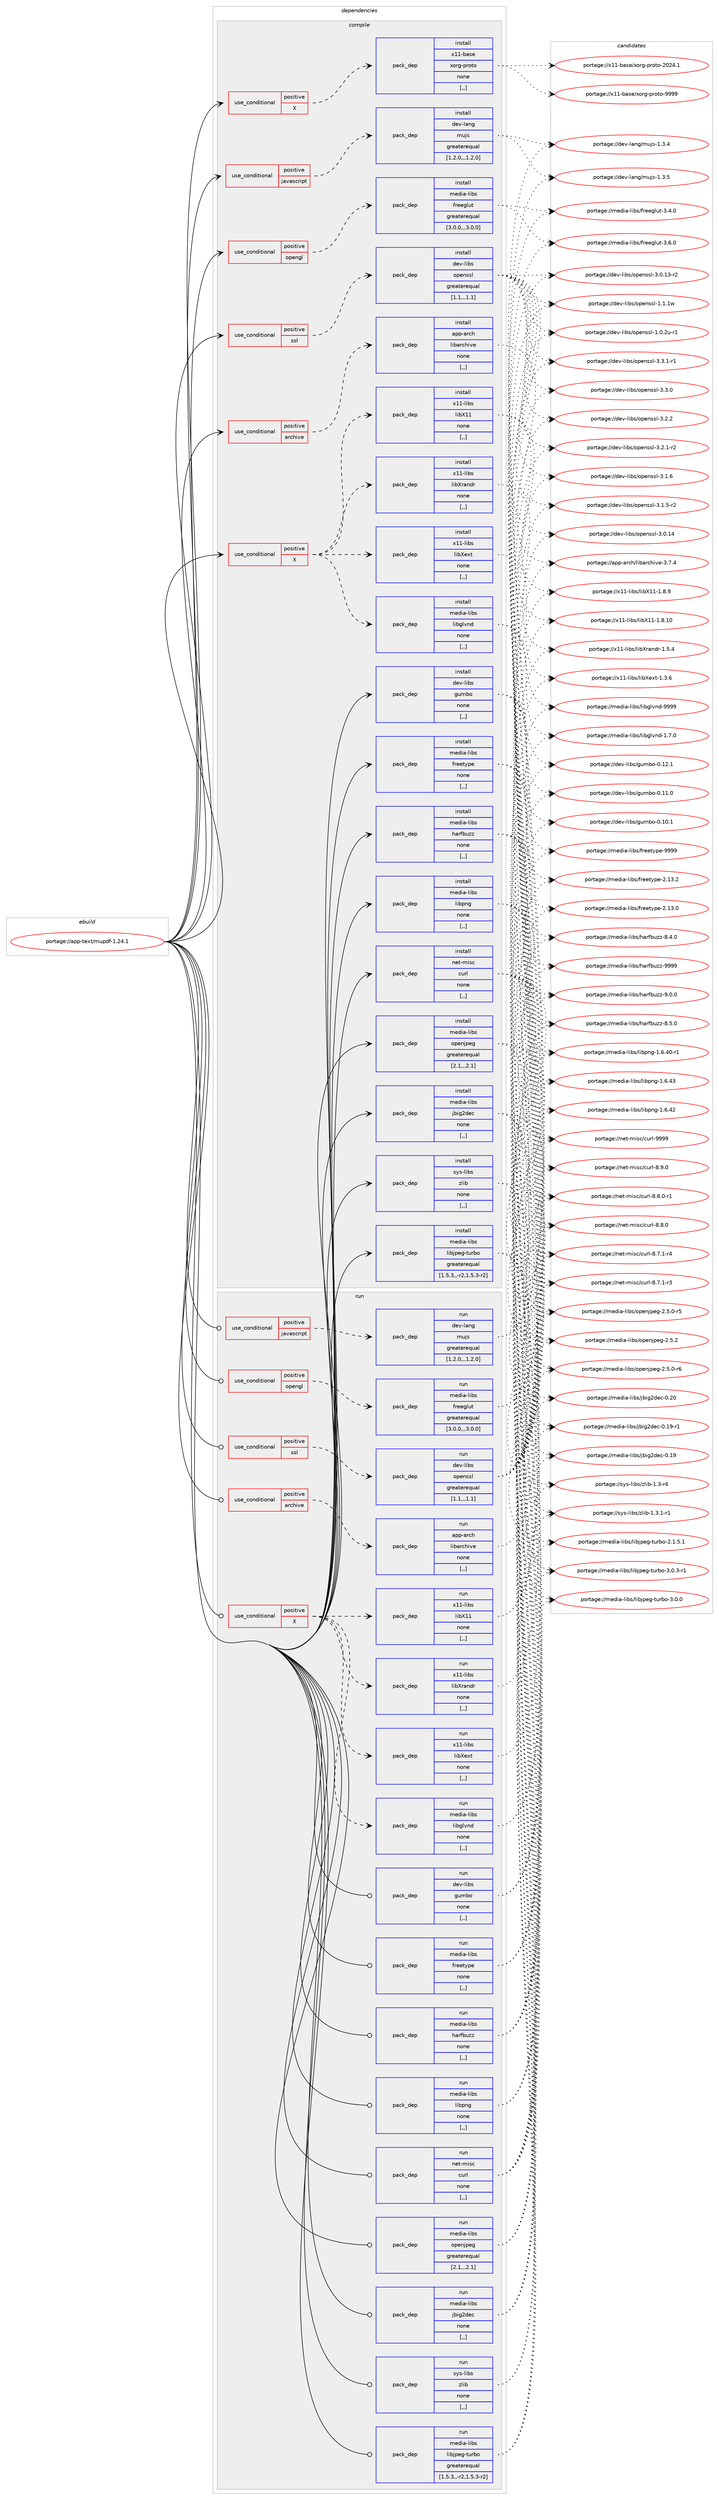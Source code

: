 digraph prolog {

# *************
# Graph options
# *************

newrank=true;
concentrate=true;
compound=true;
graph [rankdir=LR,fontname=Helvetica,fontsize=10,ranksep=1.5];#, ranksep=2.5, nodesep=0.2];
edge  [arrowhead=vee];
node  [fontname=Helvetica,fontsize=10];

# **********
# The ebuild
# **********

subgraph cluster_leftcol {
color=gray;
label=<<i>ebuild</i>>;
id [label="portage://app-text/mupdf-1.24.1", color=red, width=4, href="../app-text/mupdf-1.24.1.svg"];
}

# ****************
# The dependencies
# ****************

subgraph cluster_midcol {
color=gray;
label=<<i>dependencies</i>>;
subgraph cluster_compile {
fillcolor="#eeeeee";
style=filled;
label=<<i>compile</i>>;
subgraph cond15452 {
dependency57485 [label=<<TABLE BORDER="0" CELLBORDER="1" CELLSPACING="0" CELLPADDING="4"><TR><TD ROWSPAN="3" CELLPADDING="10">use_conditional</TD></TR><TR><TD>positive</TD></TR><TR><TD>X</TD></TR></TABLE>>, shape=none, color=red];
subgraph pack41526 {
dependency57486 [label=<<TABLE BORDER="0" CELLBORDER="1" CELLSPACING="0" CELLPADDING="4" WIDTH="220"><TR><TD ROWSPAN="6" CELLPADDING="30">pack_dep</TD></TR><TR><TD WIDTH="110">install</TD></TR><TR><TD>media-libs</TD></TR><TR><TD>libglvnd</TD></TR><TR><TD>none</TD></TR><TR><TD>[,,]</TD></TR></TABLE>>, shape=none, color=blue];
}
dependency57485:e -> dependency57486:w [weight=20,style="dashed",arrowhead="vee"];
subgraph pack41527 {
dependency57487 [label=<<TABLE BORDER="0" CELLBORDER="1" CELLSPACING="0" CELLPADDING="4" WIDTH="220"><TR><TD ROWSPAN="6" CELLPADDING="30">pack_dep</TD></TR><TR><TD WIDTH="110">install</TD></TR><TR><TD>x11-libs</TD></TR><TR><TD>libX11</TD></TR><TR><TD>none</TD></TR><TR><TD>[,,]</TD></TR></TABLE>>, shape=none, color=blue];
}
dependency57485:e -> dependency57487:w [weight=20,style="dashed",arrowhead="vee"];
subgraph pack41528 {
dependency57488 [label=<<TABLE BORDER="0" CELLBORDER="1" CELLSPACING="0" CELLPADDING="4" WIDTH="220"><TR><TD ROWSPAN="6" CELLPADDING="30">pack_dep</TD></TR><TR><TD WIDTH="110">install</TD></TR><TR><TD>x11-libs</TD></TR><TR><TD>libXext</TD></TR><TR><TD>none</TD></TR><TR><TD>[,,]</TD></TR></TABLE>>, shape=none, color=blue];
}
dependency57485:e -> dependency57488:w [weight=20,style="dashed",arrowhead="vee"];
subgraph pack41529 {
dependency57489 [label=<<TABLE BORDER="0" CELLBORDER="1" CELLSPACING="0" CELLPADDING="4" WIDTH="220"><TR><TD ROWSPAN="6" CELLPADDING="30">pack_dep</TD></TR><TR><TD WIDTH="110">install</TD></TR><TR><TD>x11-libs</TD></TR><TR><TD>libXrandr</TD></TR><TR><TD>none</TD></TR><TR><TD>[,,]</TD></TR></TABLE>>, shape=none, color=blue];
}
dependency57485:e -> dependency57489:w [weight=20,style="dashed",arrowhead="vee"];
}
id:e -> dependency57485:w [weight=20,style="solid",arrowhead="vee"];
subgraph cond15453 {
dependency57490 [label=<<TABLE BORDER="0" CELLBORDER="1" CELLSPACING="0" CELLPADDING="4"><TR><TD ROWSPAN="3" CELLPADDING="10">use_conditional</TD></TR><TR><TD>positive</TD></TR><TR><TD>X</TD></TR></TABLE>>, shape=none, color=red];
subgraph pack41530 {
dependency57491 [label=<<TABLE BORDER="0" CELLBORDER="1" CELLSPACING="0" CELLPADDING="4" WIDTH="220"><TR><TD ROWSPAN="6" CELLPADDING="30">pack_dep</TD></TR><TR><TD WIDTH="110">install</TD></TR><TR><TD>x11-base</TD></TR><TR><TD>xorg-proto</TD></TR><TR><TD>none</TD></TR><TR><TD>[,,]</TD></TR></TABLE>>, shape=none, color=blue];
}
dependency57490:e -> dependency57491:w [weight=20,style="dashed",arrowhead="vee"];
}
id:e -> dependency57490:w [weight=20,style="solid",arrowhead="vee"];
subgraph cond15454 {
dependency57492 [label=<<TABLE BORDER="0" CELLBORDER="1" CELLSPACING="0" CELLPADDING="4"><TR><TD ROWSPAN="3" CELLPADDING="10">use_conditional</TD></TR><TR><TD>positive</TD></TR><TR><TD>archive</TD></TR></TABLE>>, shape=none, color=red];
subgraph pack41531 {
dependency57493 [label=<<TABLE BORDER="0" CELLBORDER="1" CELLSPACING="0" CELLPADDING="4" WIDTH="220"><TR><TD ROWSPAN="6" CELLPADDING="30">pack_dep</TD></TR><TR><TD WIDTH="110">install</TD></TR><TR><TD>app-arch</TD></TR><TR><TD>libarchive</TD></TR><TR><TD>none</TD></TR><TR><TD>[,,]</TD></TR></TABLE>>, shape=none, color=blue];
}
dependency57492:e -> dependency57493:w [weight=20,style="dashed",arrowhead="vee"];
}
id:e -> dependency57492:w [weight=20,style="solid",arrowhead="vee"];
subgraph cond15455 {
dependency57494 [label=<<TABLE BORDER="0" CELLBORDER="1" CELLSPACING="0" CELLPADDING="4"><TR><TD ROWSPAN="3" CELLPADDING="10">use_conditional</TD></TR><TR><TD>positive</TD></TR><TR><TD>javascript</TD></TR></TABLE>>, shape=none, color=red];
subgraph pack41532 {
dependency57495 [label=<<TABLE BORDER="0" CELLBORDER="1" CELLSPACING="0" CELLPADDING="4" WIDTH="220"><TR><TD ROWSPAN="6" CELLPADDING="30">pack_dep</TD></TR><TR><TD WIDTH="110">install</TD></TR><TR><TD>dev-lang</TD></TR><TR><TD>mujs</TD></TR><TR><TD>greaterequal</TD></TR><TR><TD>[1.2.0,,,1.2.0]</TD></TR></TABLE>>, shape=none, color=blue];
}
dependency57494:e -> dependency57495:w [weight=20,style="dashed",arrowhead="vee"];
}
id:e -> dependency57494:w [weight=20,style="solid",arrowhead="vee"];
subgraph cond15456 {
dependency57496 [label=<<TABLE BORDER="0" CELLBORDER="1" CELLSPACING="0" CELLPADDING="4"><TR><TD ROWSPAN="3" CELLPADDING="10">use_conditional</TD></TR><TR><TD>positive</TD></TR><TR><TD>opengl</TD></TR></TABLE>>, shape=none, color=red];
subgraph pack41533 {
dependency57497 [label=<<TABLE BORDER="0" CELLBORDER="1" CELLSPACING="0" CELLPADDING="4" WIDTH="220"><TR><TD ROWSPAN="6" CELLPADDING="30">pack_dep</TD></TR><TR><TD WIDTH="110">install</TD></TR><TR><TD>media-libs</TD></TR><TR><TD>freeglut</TD></TR><TR><TD>greaterequal</TD></TR><TR><TD>[3.0.0,,,3.0.0]</TD></TR></TABLE>>, shape=none, color=blue];
}
dependency57496:e -> dependency57497:w [weight=20,style="dashed",arrowhead="vee"];
}
id:e -> dependency57496:w [weight=20,style="solid",arrowhead="vee"];
subgraph cond15457 {
dependency57498 [label=<<TABLE BORDER="0" CELLBORDER="1" CELLSPACING="0" CELLPADDING="4"><TR><TD ROWSPAN="3" CELLPADDING="10">use_conditional</TD></TR><TR><TD>positive</TD></TR><TR><TD>ssl</TD></TR></TABLE>>, shape=none, color=red];
subgraph pack41534 {
dependency57499 [label=<<TABLE BORDER="0" CELLBORDER="1" CELLSPACING="0" CELLPADDING="4" WIDTH="220"><TR><TD ROWSPAN="6" CELLPADDING="30">pack_dep</TD></TR><TR><TD WIDTH="110">install</TD></TR><TR><TD>dev-libs</TD></TR><TR><TD>openssl</TD></TR><TR><TD>greaterequal</TD></TR><TR><TD>[1.1,,,1.1]</TD></TR></TABLE>>, shape=none, color=blue];
}
dependency57498:e -> dependency57499:w [weight=20,style="dashed",arrowhead="vee"];
}
id:e -> dependency57498:w [weight=20,style="solid",arrowhead="vee"];
subgraph pack41535 {
dependency57500 [label=<<TABLE BORDER="0" CELLBORDER="1" CELLSPACING="0" CELLPADDING="4" WIDTH="220"><TR><TD ROWSPAN="6" CELLPADDING="30">pack_dep</TD></TR><TR><TD WIDTH="110">install</TD></TR><TR><TD>dev-libs</TD></TR><TR><TD>gumbo</TD></TR><TR><TD>none</TD></TR><TR><TD>[,,]</TD></TR></TABLE>>, shape=none, color=blue];
}
id:e -> dependency57500:w [weight=20,style="solid",arrowhead="vee"];
subgraph pack41536 {
dependency57501 [label=<<TABLE BORDER="0" CELLBORDER="1" CELLSPACING="0" CELLPADDING="4" WIDTH="220"><TR><TD ROWSPAN="6" CELLPADDING="30">pack_dep</TD></TR><TR><TD WIDTH="110">install</TD></TR><TR><TD>media-libs</TD></TR><TR><TD>freetype</TD></TR><TR><TD>none</TD></TR><TR><TD>[,,]</TD></TR></TABLE>>, shape=none, color=blue];
}
id:e -> dependency57501:w [weight=20,style="solid",arrowhead="vee"];
subgraph pack41537 {
dependency57502 [label=<<TABLE BORDER="0" CELLBORDER="1" CELLSPACING="0" CELLPADDING="4" WIDTH="220"><TR><TD ROWSPAN="6" CELLPADDING="30">pack_dep</TD></TR><TR><TD WIDTH="110">install</TD></TR><TR><TD>media-libs</TD></TR><TR><TD>harfbuzz</TD></TR><TR><TD>none</TD></TR><TR><TD>[,,]</TD></TR></TABLE>>, shape=none, color=blue];
}
id:e -> dependency57502:w [weight=20,style="solid",arrowhead="vee"];
subgraph pack41538 {
dependency57503 [label=<<TABLE BORDER="0" CELLBORDER="1" CELLSPACING="0" CELLPADDING="4" WIDTH="220"><TR><TD ROWSPAN="6" CELLPADDING="30">pack_dep</TD></TR><TR><TD WIDTH="110">install</TD></TR><TR><TD>media-libs</TD></TR><TR><TD>jbig2dec</TD></TR><TR><TD>none</TD></TR><TR><TD>[,,]</TD></TR></TABLE>>, shape=none, color=blue];
}
id:e -> dependency57503:w [weight=20,style="solid",arrowhead="vee"];
subgraph pack41539 {
dependency57504 [label=<<TABLE BORDER="0" CELLBORDER="1" CELLSPACING="0" CELLPADDING="4" WIDTH="220"><TR><TD ROWSPAN="6" CELLPADDING="30">pack_dep</TD></TR><TR><TD WIDTH="110">install</TD></TR><TR><TD>media-libs</TD></TR><TR><TD>libjpeg-turbo</TD></TR><TR><TD>greaterequal</TD></TR><TR><TD>[1.5.3,,-r2,1.5.3-r2]</TD></TR></TABLE>>, shape=none, color=blue];
}
id:e -> dependency57504:w [weight=20,style="solid",arrowhead="vee"];
subgraph pack41540 {
dependency57505 [label=<<TABLE BORDER="0" CELLBORDER="1" CELLSPACING="0" CELLPADDING="4" WIDTH="220"><TR><TD ROWSPAN="6" CELLPADDING="30">pack_dep</TD></TR><TR><TD WIDTH="110">install</TD></TR><TR><TD>media-libs</TD></TR><TR><TD>libpng</TD></TR><TR><TD>none</TD></TR><TR><TD>[,,]</TD></TR></TABLE>>, shape=none, color=blue];
}
id:e -> dependency57505:w [weight=20,style="solid",arrowhead="vee"];
subgraph pack41541 {
dependency57506 [label=<<TABLE BORDER="0" CELLBORDER="1" CELLSPACING="0" CELLPADDING="4" WIDTH="220"><TR><TD ROWSPAN="6" CELLPADDING="30">pack_dep</TD></TR><TR><TD WIDTH="110">install</TD></TR><TR><TD>media-libs</TD></TR><TR><TD>openjpeg</TD></TR><TR><TD>greaterequal</TD></TR><TR><TD>[2.1,,,2.1]</TD></TR></TABLE>>, shape=none, color=blue];
}
id:e -> dependency57506:w [weight=20,style="solid",arrowhead="vee"];
subgraph pack41542 {
dependency57507 [label=<<TABLE BORDER="0" CELLBORDER="1" CELLSPACING="0" CELLPADDING="4" WIDTH="220"><TR><TD ROWSPAN="6" CELLPADDING="30">pack_dep</TD></TR><TR><TD WIDTH="110">install</TD></TR><TR><TD>net-misc</TD></TR><TR><TD>curl</TD></TR><TR><TD>none</TD></TR><TR><TD>[,,]</TD></TR></TABLE>>, shape=none, color=blue];
}
id:e -> dependency57507:w [weight=20,style="solid",arrowhead="vee"];
subgraph pack41543 {
dependency57508 [label=<<TABLE BORDER="0" CELLBORDER="1" CELLSPACING="0" CELLPADDING="4" WIDTH="220"><TR><TD ROWSPAN="6" CELLPADDING="30">pack_dep</TD></TR><TR><TD WIDTH="110">install</TD></TR><TR><TD>sys-libs</TD></TR><TR><TD>zlib</TD></TR><TR><TD>none</TD></TR><TR><TD>[,,]</TD></TR></TABLE>>, shape=none, color=blue];
}
id:e -> dependency57508:w [weight=20,style="solid",arrowhead="vee"];
}
subgraph cluster_compileandrun {
fillcolor="#eeeeee";
style=filled;
label=<<i>compile and run</i>>;
}
subgraph cluster_run {
fillcolor="#eeeeee";
style=filled;
label=<<i>run</i>>;
subgraph cond15458 {
dependency57509 [label=<<TABLE BORDER="0" CELLBORDER="1" CELLSPACING="0" CELLPADDING="4"><TR><TD ROWSPAN="3" CELLPADDING="10">use_conditional</TD></TR><TR><TD>positive</TD></TR><TR><TD>X</TD></TR></TABLE>>, shape=none, color=red];
subgraph pack41544 {
dependency57510 [label=<<TABLE BORDER="0" CELLBORDER="1" CELLSPACING="0" CELLPADDING="4" WIDTH="220"><TR><TD ROWSPAN="6" CELLPADDING="30">pack_dep</TD></TR><TR><TD WIDTH="110">run</TD></TR><TR><TD>media-libs</TD></TR><TR><TD>libglvnd</TD></TR><TR><TD>none</TD></TR><TR><TD>[,,]</TD></TR></TABLE>>, shape=none, color=blue];
}
dependency57509:e -> dependency57510:w [weight=20,style="dashed",arrowhead="vee"];
subgraph pack41545 {
dependency57511 [label=<<TABLE BORDER="0" CELLBORDER="1" CELLSPACING="0" CELLPADDING="4" WIDTH="220"><TR><TD ROWSPAN="6" CELLPADDING="30">pack_dep</TD></TR><TR><TD WIDTH="110">run</TD></TR><TR><TD>x11-libs</TD></TR><TR><TD>libX11</TD></TR><TR><TD>none</TD></TR><TR><TD>[,,]</TD></TR></TABLE>>, shape=none, color=blue];
}
dependency57509:e -> dependency57511:w [weight=20,style="dashed",arrowhead="vee"];
subgraph pack41546 {
dependency57512 [label=<<TABLE BORDER="0" CELLBORDER="1" CELLSPACING="0" CELLPADDING="4" WIDTH="220"><TR><TD ROWSPAN="6" CELLPADDING="30">pack_dep</TD></TR><TR><TD WIDTH="110">run</TD></TR><TR><TD>x11-libs</TD></TR><TR><TD>libXext</TD></TR><TR><TD>none</TD></TR><TR><TD>[,,]</TD></TR></TABLE>>, shape=none, color=blue];
}
dependency57509:e -> dependency57512:w [weight=20,style="dashed",arrowhead="vee"];
subgraph pack41547 {
dependency57513 [label=<<TABLE BORDER="0" CELLBORDER="1" CELLSPACING="0" CELLPADDING="4" WIDTH="220"><TR><TD ROWSPAN="6" CELLPADDING="30">pack_dep</TD></TR><TR><TD WIDTH="110">run</TD></TR><TR><TD>x11-libs</TD></TR><TR><TD>libXrandr</TD></TR><TR><TD>none</TD></TR><TR><TD>[,,]</TD></TR></TABLE>>, shape=none, color=blue];
}
dependency57509:e -> dependency57513:w [weight=20,style="dashed",arrowhead="vee"];
}
id:e -> dependency57509:w [weight=20,style="solid",arrowhead="odot"];
subgraph cond15459 {
dependency57514 [label=<<TABLE BORDER="0" CELLBORDER="1" CELLSPACING="0" CELLPADDING="4"><TR><TD ROWSPAN="3" CELLPADDING="10">use_conditional</TD></TR><TR><TD>positive</TD></TR><TR><TD>archive</TD></TR></TABLE>>, shape=none, color=red];
subgraph pack41548 {
dependency57515 [label=<<TABLE BORDER="0" CELLBORDER="1" CELLSPACING="0" CELLPADDING="4" WIDTH="220"><TR><TD ROWSPAN="6" CELLPADDING="30">pack_dep</TD></TR><TR><TD WIDTH="110">run</TD></TR><TR><TD>app-arch</TD></TR><TR><TD>libarchive</TD></TR><TR><TD>none</TD></TR><TR><TD>[,,]</TD></TR></TABLE>>, shape=none, color=blue];
}
dependency57514:e -> dependency57515:w [weight=20,style="dashed",arrowhead="vee"];
}
id:e -> dependency57514:w [weight=20,style="solid",arrowhead="odot"];
subgraph cond15460 {
dependency57516 [label=<<TABLE BORDER="0" CELLBORDER="1" CELLSPACING="0" CELLPADDING="4"><TR><TD ROWSPAN="3" CELLPADDING="10">use_conditional</TD></TR><TR><TD>positive</TD></TR><TR><TD>javascript</TD></TR></TABLE>>, shape=none, color=red];
subgraph pack41549 {
dependency57517 [label=<<TABLE BORDER="0" CELLBORDER="1" CELLSPACING="0" CELLPADDING="4" WIDTH="220"><TR><TD ROWSPAN="6" CELLPADDING="30">pack_dep</TD></TR><TR><TD WIDTH="110">run</TD></TR><TR><TD>dev-lang</TD></TR><TR><TD>mujs</TD></TR><TR><TD>greaterequal</TD></TR><TR><TD>[1.2.0,,,1.2.0]</TD></TR></TABLE>>, shape=none, color=blue];
}
dependency57516:e -> dependency57517:w [weight=20,style="dashed",arrowhead="vee"];
}
id:e -> dependency57516:w [weight=20,style="solid",arrowhead="odot"];
subgraph cond15461 {
dependency57518 [label=<<TABLE BORDER="0" CELLBORDER="1" CELLSPACING="0" CELLPADDING="4"><TR><TD ROWSPAN="3" CELLPADDING="10">use_conditional</TD></TR><TR><TD>positive</TD></TR><TR><TD>opengl</TD></TR></TABLE>>, shape=none, color=red];
subgraph pack41550 {
dependency57519 [label=<<TABLE BORDER="0" CELLBORDER="1" CELLSPACING="0" CELLPADDING="4" WIDTH="220"><TR><TD ROWSPAN="6" CELLPADDING="30">pack_dep</TD></TR><TR><TD WIDTH="110">run</TD></TR><TR><TD>media-libs</TD></TR><TR><TD>freeglut</TD></TR><TR><TD>greaterequal</TD></TR><TR><TD>[3.0.0,,,3.0.0]</TD></TR></TABLE>>, shape=none, color=blue];
}
dependency57518:e -> dependency57519:w [weight=20,style="dashed",arrowhead="vee"];
}
id:e -> dependency57518:w [weight=20,style="solid",arrowhead="odot"];
subgraph cond15462 {
dependency57520 [label=<<TABLE BORDER="0" CELLBORDER="1" CELLSPACING="0" CELLPADDING="4"><TR><TD ROWSPAN="3" CELLPADDING="10">use_conditional</TD></TR><TR><TD>positive</TD></TR><TR><TD>ssl</TD></TR></TABLE>>, shape=none, color=red];
subgraph pack41551 {
dependency57521 [label=<<TABLE BORDER="0" CELLBORDER="1" CELLSPACING="0" CELLPADDING="4" WIDTH="220"><TR><TD ROWSPAN="6" CELLPADDING="30">pack_dep</TD></TR><TR><TD WIDTH="110">run</TD></TR><TR><TD>dev-libs</TD></TR><TR><TD>openssl</TD></TR><TR><TD>greaterequal</TD></TR><TR><TD>[1.1,,,1.1]</TD></TR></TABLE>>, shape=none, color=blue];
}
dependency57520:e -> dependency57521:w [weight=20,style="dashed",arrowhead="vee"];
}
id:e -> dependency57520:w [weight=20,style="solid",arrowhead="odot"];
subgraph pack41552 {
dependency57522 [label=<<TABLE BORDER="0" CELLBORDER="1" CELLSPACING="0" CELLPADDING="4" WIDTH="220"><TR><TD ROWSPAN="6" CELLPADDING="30">pack_dep</TD></TR><TR><TD WIDTH="110">run</TD></TR><TR><TD>dev-libs</TD></TR><TR><TD>gumbo</TD></TR><TR><TD>none</TD></TR><TR><TD>[,,]</TD></TR></TABLE>>, shape=none, color=blue];
}
id:e -> dependency57522:w [weight=20,style="solid",arrowhead="odot"];
subgraph pack41553 {
dependency57523 [label=<<TABLE BORDER="0" CELLBORDER="1" CELLSPACING="0" CELLPADDING="4" WIDTH="220"><TR><TD ROWSPAN="6" CELLPADDING="30">pack_dep</TD></TR><TR><TD WIDTH="110">run</TD></TR><TR><TD>media-libs</TD></TR><TR><TD>freetype</TD></TR><TR><TD>none</TD></TR><TR><TD>[,,]</TD></TR></TABLE>>, shape=none, color=blue];
}
id:e -> dependency57523:w [weight=20,style="solid",arrowhead="odot"];
subgraph pack41554 {
dependency57524 [label=<<TABLE BORDER="0" CELLBORDER="1" CELLSPACING="0" CELLPADDING="4" WIDTH="220"><TR><TD ROWSPAN="6" CELLPADDING="30">pack_dep</TD></TR><TR><TD WIDTH="110">run</TD></TR><TR><TD>media-libs</TD></TR><TR><TD>harfbuzz</TD></TR><TR><TD>none</TD></TR><TR><TD>[,,]</TD></TR></TABLE>>, shape=none, color=blue];
}
id:e -> dependency57524:w [weight=20,style="solid",arrowhead="odot"];
subgraph pack41555 {
dependency57525 [label=<<TABLE BORDER="0" CELLBORDER="1" CELLSPACING="0" CELLPADDING="4" WIDTH="220"><TR><TD ROWSPAN="6" CELLPADDING="30">pack_dep</TD></TR><TR><TD WIDTH="110">run</TD></TR><TR><TD>media-libs</TD></TR><TR><TD>jbig2dec</TD></TR><TR><TD>none</TD></TR><TR><TD>[,,]</TD></TR></TABLE>>, shape=none, color=blue];
}
id:e -> dependency57525:w [weight=20,style="solid",arrowhead="odot"];
subgraph pack41556 {
dependency57526 [label=<<TABLE BORDER="0" CELLBORDER="1" CELLSPACING="0" CELLPADDING="4" WIDTH="220"><TR><TD ROWSPAN="6" CELLPADDING="30">pack_dep</TD></TR><TR><TD WIDTH="110">run</TD></TR><TR><TD>media-libs</TD></TR><TR><TD>libjpeg-turbo</TD></TR><TR><TD>greaterequal</TD></TR><TR><TD>[1.5.3,,-r2,1.5.3-r2]</TD></TR></TABLE>>, shape=none, color=blue];
}
id:e -> dependency57526:w [weight=20,style="solid",arrowhead="odot"];
subgraph pack41557 {
dependency57527 [label=<<TABLE BORDER="0" CELLBORDER="1" CELLSPACING="0" CELLPADDING="4" WIDTH="220"><TR><TD ROWSPAN="6" CELLPADDING="30">pack_dep</TD></TR><TR><TD WIDTH="110">run</TD></TR><TR><TD>media-libs</TD></TR><TR><TD>libpng</TD></TR><TR><TD>none</TD></TR><TR><TD>[,,]</TD></TR></TABLE>>, shape=none, color=blue];
}
id:e -> dependency57527:w [weight=20,style="solid",arrowhead="odot"];
subgraph pack41558 {
dependency57528 [label=<<TABLE BORDER="0" CELLBORDER="1" CELLSPACING="0" CELLPADDING="4" WIDTH="220"><TR><TD ROWSPAN="6" CELLPADDING="30">pack_dep</TD></TR><TR><TD WIDTH="110">run</TD></TR><TR><TD>media-libs</TD></TR><TR><TD>openjpeg</TD></TR><TR><TD>greaterequal</TD></TR><TR><TD>[2.1,,,2.1]</TD></TR></TABLE>>, shape=none, color=blue];
}
id:e -> dependency57528:w [weight=20,style="solid",arrowhead="odot"];
subgraph pack41559 {
dependency57529 [label=<<TABLE BORDER="0" CELLBORDER="1" CELLSPACING="0" CELLPADDING="4" WIDTH="220"><TR><TD ROWSPAN="6" CELLPADDING="30">pack_dep</TD></TR><TR><TD WIDTH="110">run</TD></TR><TR><TD>net-misc</TD></TR><TR><TD>curl</TD></TR><TR><TD>none</TD></TR><TR><TD>[,,]</TD></TR></TABLE>>, shape=none, color=blue];
}
id:e -> dependency57529:w [weight=20,style="solid",arrowhead="odot"];
subgraph pack41560 {
dependency57530 [label=<<TABLE BORDER="0" CELLBORDER="1" CELLSPACING="0" CELLPADDING="4" WIDTH="220"><TR><TD ROWSPAN="6" CELLPADDING="30">pack_dep</TD></TR><TR><TD WIDTH="110">run</TD></TR><TR><TD>sys-libs</TD></TR><TR><TD>zlib</TD></TR><TR><TD>none</TD></TR><TR><TD>[,,]</TD></TR></TABLE>>, shape=none, color=blue];
}
id:e -> dependency57530:w [weight=20,style="solid",arrowhead="odot"];
}
}

# **************
# The candidates
# **************

subgraph cluster_choices {
rank=same;
color=gray;
label=<<i>candidates</i>>;

subgraph choice41526 {
color=black;
nodesep=1;
choice10910110010597451081059811547108105981031081181101004557575757 [label="portage://media-libs/libglvnd-9999", color=red, width=4,href="../media-libs/libglvnd-9999.svg"];
choice1091011001059745108105981154710810598103108118110100454946554648 [label="portage://media-libs/libglvnd-1.7.0", color=red, width=4,href="../media-libs/libglvnd-1.7.0.svg"];
dependency57486:e -> choice10910110010597451081059811547108105981031081181101004557575757:w [style=dotted,weight="100"];
dependency57486:e -> choice1091011001059745108105981154710810598103108118110100454946554648:w [style=dotted,weight="100"];
}
subgraph choice41527 {
color=black;
nodesep=1;
choice12049494510810598115471081059888494945494656464948 [label="portage://x11-libs/libX11-1.8.10", color=red, width=4,href="../x11-libs/libX11-1.8.10.svg"];
choice120494945108105981154710810598884949454946564657 [label="portage://x11-libs/libX11-1.8.9", color=red, width=4,href="../x11-libs/libX11-1.8.9.svg"];
dependency57487:e -> choice12049494510810598115471081059888494945494656464948:w [style=dotted,weight="100"];
dependency57487:e -> choice120494945108105981154710810598884949454946564657:w [style=dotted,weight="100"];
}
subgraph choice41528 {
color=black;
nodesep=1;
choice12049494510810598115471081059888101120116454946514654 [label="portage://x11-libs/libXext-1.3.6", color=red, width=4,href="../x11-libs/libXext-1.3.6.svg"];
dependency57488:e -> choice12049494510810598115471081059888101120116454946514654:w [style=dotted,weight="100"];
}
subgraph choice41529 {
color=black;
nodesep=1;
choice1204949451081059811547108105988811497110100114454946534652 [label="portage://x11-libs/libXrandr-1.5.4", color=red, width=4,href="../x11-libs/libXrandr-1.5.4.svg"];
dependency57489:e -> choice1204949451081059811547108105988811497110100114454946534652:w [style=dotted,weight="100"];
}
subgraph choice41530 {
color=black;
nodesep=1;
choice120494945989711510147120111114103451121141111161114557575757 [label="portage://x11-base/xorg-proto-9999", color=red, width=4,href="../x11-base/xorg-proto-9999.svg"];
choice1204949459897115101471201111141034511211411111611145504850524649 [label="portage://x11-base/xorg-proto-2024.1", color=red, width=4,href="../x11-base/xorg-proto-2024.1.svg"];
dependency57491:e -> choice120494945989711510147120111114103451121141111161114557575757:w [style=dotted,weight="100"];
dependency57491:e -> choice1204949459897115101471201111141034511211411111611145504850524649:w [style=dotted,weight="100"];
}
subgraph choice41531 {
color=black;
nodesep=1;
choice9711211245971149910447108105989711499104105118101455146554652 [label="portage://app-arch/libarchive-3.7.4", color=red, width=4,href="../app-arch/libarchive-3.7.4.svg"];
dependency57493:e -> choice9711211245971149910447108105989711499104105118101455146554652:w [style=dotted,weight="100"];
}
subgraph choice41532 {
color=black;
nodesep=1;
choice100101118451089711010347109117106115454946514653 [label="portage://dev-lang/mujs-1.3.5", color=red, width=4,href="../dev-lang/mujs-1.3.5.svg"];
choice100101118451089711010347109117106115454946514652 [label="portage://dev-lang/mujs-1.3.4", color=red, width=4,href="../dev-lang/mujs-1.3.4.svg"];
dependency57495:e -> choice100101118451089711010347109117106115454946514653:w [style=dotted,weight="100"];
dependency57495:e -> choice100101118451089711010347109117106115454946514652:w [style=dotted,weight="100"];
}
subgraph choice41533 {
color=black;
nodesep=1;
choice10910110010597451081059811547102114101101103108117116455146544648 [label="portage://media-libs/freeglut-3.6.0", color=red, width=4,href="../media-libs/freeglut-3.6.0.svg"];
choice10910110010597451081059811547102114101101103108117116455146524648 [label="portage://media-libs/freeglut-3.4.0", color=red, width=4,href="../media-libs/freeglut-3.4.0.svg"];
dependency57497:e -> choice10910110010597451081059811547102114101101103108117116455146544648:w [style=dotted,weight="100"];
dependency57497:e -> choice10910110010597451081059811547102114101101103108117116455146524648:w [style=dotted,weight="100"];
}
subgraph choice41534 {
color=black;
nodesep=1;
choice1001011184510810598115471111121011101151151084551465146494511449 [label="portage://dev-libs/openssl-3.3.1-r1", color=red, width=4,href="../dev-libs/openssl-3.3.1-r1.svg"];
choice100101118451081059811547111112101110115115108455146514648 [label="portage://dev-libs/openssl-3.3.0", color=red, width=4,href="../dev-libs/openssl-3.3.0.svg"];
choice100101118451081059811547111112101110115115108455146504650 [label="portage://dev-libs/openssl-3.2.2", color=red, width=4,href="../dev-libs/openssl-3.2.2.svg"];
choice1001011184510810598115471111121011101151151084551465046494511450 [label="portage://dev-libs/openssl-3.2.1-r2", color=red, width=4,href="../dev-libs/openssl-3.2.1-r2.svg"];
choice100101118451081059811547111112101110115115108455146494654 [label="portage://dev-libs/openssl-3.1.6", color=red, width=4,href="../dev-libs/openssl-3.1.6.svg"];
choice1001011184510810598115471111121011101151151084551464946534511450 [label="portage://dev-libs/openssl-3.1.5-r2", color=red, width=4,href="../dev-libs/openssl-3.1.5-r2.svg"];
choice10010111845108105981154711111210111011511510845514648464952 [label="portage://dev-libs/openssl-3.0.14", color=red, width=4,href="../dev-libs/openssl-3.0.14.svg"];
choice100101118451081059811547111112101110115115108455146484649514511450 [label="portage://dev-libs/openssl-3.0.13-r2", color=red, width=4,href="../dev-libs/openssl-3.0.13-r2.svg"];
choice100101118451081059811547111112101110115115108454946494649119 [label="portage://dev-libs/openssl-1.1.1w", color=red, width=4,href="../dev-libs/openssl-1.1.1w.svg"];
choice1001011184510810598115471111121011101151151084549464846501174511449 [label="portage://dev-libs/openssl-1.0.2u-r1", color=red, width=4,href="../dev-libs/openssl-1.0.2u-r1.svg"];
dependency57499:e -> choice1001011184510810598115471111121011101151151084551465146494511449:w [style=dotted,weight="100"];
dependency57499:e -> choice100101118451081059811547111112101110115115108455146514648:w [style=dotted,weight="100"];
dependency57499:e -> choice100101118451081059811547111112101110115115108455146504650:w [style=dotted,weight="100"];
dependency57499:e -> choice1001011184510810598115471111121011101151151084551465046494511450:w [style=dotted,weight="100"];
dependency57499:e -> choice100101118451081059811547111112101110115115108455146494654:w [style=dotted,weight="100"];
dependency57499:e -> choice1001011184510810598115471111121011101151151084551464946534511450:w [style=dotted,weight="100"];
dependency57499:e -> choice10010111845108105981154711111210111011511510845514648464952:w [style=dotted,weight="100"];
dependency57499:e -> choice100101118451081059811547111112101110115115108455146484649514511450:w [style=dotted,weight="100"];
dependency57499:e -> choice100101118451081059811547111112101110115115108454946494649119:w [style=dotted,weight="100"];
dependency57499:e -> choice1001011184510810598115471111121011101151151084549464846501174511449:w [style=dotted,weight="100"];
}
subgraph choice41535 {
color=black;
nodesep=1;
choice1001011184510810598115471031171099811145484649504649 [label="portage://dev-libs/gumbo-0.12.1", color=red, width=4,href="../dev-libs/gumbo-0.12.1.svg"];
choice1001011184510810598115471031171099811145484649494648 [label="portage://dev-libs/gumbo-0.11.0", color=red, width=4,href="../dev-libs/gumbo-0.11.0.svg"];
choice1001011184510810598115471031171099811145484649484649 [label="portage://dev-libs/gumbo-0.10.1", color=red, width=4,href="../dev-libs/gumbo-0.10.1.svg"];
dependency57500:e -> choice1001011184510810598115471031171099811145484649504649:w [style=dotted,weight="100"];
dependency57500:e -> choice1001011184510810598115471031171099811145484649494648:w [style=dotted,weight="100"];
dependency57500:e -> choice1001011184510810598115471031171099811145484649484649:w [style=dotted,weight="100"];
}
subgraph choice41536 {
color=black;
nodesep=1;
choice109101100105974510810598115471021141011011161211121014557575757 [label="portage://media-libs/freetype-9999", color=red, width=4,href="../media-libs/freetype-9999.svg"];
choice1091011001059745108105981154710211410110111612111210145504649514650 [label="portage://media-libs/freetype-2.13.2", color=red, width=4,href="../media-libs/freetype-2.13.2.svg"];
choice1091011001059745108105981154710211410110111612111210145504649514648 [label="portage://media-libs/freetype-2.13.0", color=red, width=4,href="../media-libs/freetype-2.13.0.svg"];
dependency57501:e -> choice109101100105974510810598115471021141011011161211121014557575757:w [style=dotted,weight="100"];
dependency57501:e -> choice1091011001059745108105981154710211410110111612111210145504649514650:w [style=dotted,weight="100"];
dependency57501:e -> choice1091011001059745108105981154710211410110111612111210145504649514648:w [style=dotted,weight="100"];
}
subgraph choice41537 {
color=black;
nodesep=1;
choice1091011001059745108105981154710497114102981171221224557575757 [label="portage://media-libs/harfbuzz-9999", color=red, width=4,href="../media-libs/harfbuzz-9999.svg"];
choice109101100105974510810598115471049711410298117122122455746484648 [label="portage://media-libs/harfbuzz-9.0.0", color=red, width=4,href="../media-libs/harfbuzz-9.0.0.svg"];
choice109101100105974510810598115471049711410298117122122455646534648 [label="portage://media-libs/harfbuzz-8.5.0", color=red, width=4,href="../media-libs/harfbuzz-8.5.0.svg"];
choice109101100105974510810598115471049711410298117122122455646524648 [label="portage://media-libs/harfbuzz-8.4.0", color=red, width=4,href="../media-libs/harfbuzz-8.4.0.svg"];
dependency57502:e -> choice1091011001059745108105981154710497114102981171221224557575757:w [style=dotted,weight="100"];
dependency57502:e -> choice109101100105974510810598115471049711410298117122122455746484648:w [style=dotted,weight="100"];
dependency57502:e -> choice109101100105974510810598115471049711410298117122122455646534648:w [style=dotted,weight="100"];
dependency57502:e -> choice109101100105974510810598115471049711410298117122122455646524648:w [style=dotted,weight="100"];
}
subgraph choice41538 {
color=black;
nodesep=1;
choice109101100105974510810598115471069810510350100101994548465048 [label="portage://media-libs/jbig2dec-0.20", color=red, width=4,href="../media-libs/jbig2dec-0.20.svg"];
choice1091011001059745108105981154710698105103501001019945484649574511449 [label="portage://media-libs/jbig2dec-0.19-r1", color=red, width=4,href="../media-libs/jbig2dec-0.19-r1.svg"];
choice109101100105974510810598115471069810510350100101994548464957 [label="portage://media-libs/jbig2dec-0.19", color=red, width=4,href="../media-libs/jbig2dec-0.19.svg"];
dependency57503:e -> choice109101100105974510810598115471069810510350100101994548465048:w [style=dotted,weight="100"];
dependency57503:e -> choice1091011001059745108105981154710698105103501001019945484649574511449:w [style=dotted,weight="100"];
dependency57503:e -> choice109101100105974510810598115471069810510350100101994548464957:w [style=dotted,weight="100"];
}
subgraph choice41539 {
color=black;
nodesep=1;
choice109101100105974510810598115471081059810611210110345116117114981114551464846514511449 [label="portage://media-libs/libjpeg-turbo-3.0.3-r1", color=red, width=4,href="../media-libs/libjpeg-turbo-3.0.3-r1.svg"];
choice10910110010597451081059811547108105981061121011034511611711498111455146484648 [label="portage://media-libs/libjpeg-turbo-3.0.0", color=red, width=4,href="../media-libs/libjpeg-turbo-3.0.0.svg"];
choice109101100105974510810598115471081059810611210110345116117114981114550464946534649 [label="portage://media-libs/libjpeg-turbo-2.1.5.1", color=red, width=4,href="../media-libs/libjpeg-turbo-2.1.5.1.svg"];
dependency57504:e -> choice109101100105974510810598115471081059810611210110345116117114981114551464846514511449:w [style=dotted,weight="100"];
dependency57504:e -> choice10910110010597451081059811547108105981061121011034511611711498111455146484648:w [style=dotted,weight="100"];
dependency57504:e -> choice109101100105974510810598115471081059810611210110345116117114981114550464946534649:w [style=dotted,weight="100"];
}
subgraph choice41540 {
color=black;
nodesep=1;
choice109101100105974510810598115471081059811211010345494654465251 [label="portage://media-libs/libpng-1.6.43", color=red, width=4,href="../media-libs/libpng-1.6.43.svg"];
choice109101100105974510810598115471081059811211010345494654465250 [label="portage://media-libs/libpng-1.6.42", color=red, width=4,href="../media-libs/libpng-1.6.42.svg"];
choice1091011001059745108105981154710810598112110103454946544652484511449 [label="portage://media-libs/libpng-1.6.40-r1", color=red, width=4,href="../media-libs/libpng-1.6.40-r1.svg"];
dependency57505:e -> choice109101100105974510810598115471081059811211010345494654465251:w [style=dotted,weight="100"];
dependency57505:e -> choice109101100105974510810598115471081059811211010345494654465250:w [style=dotted,weight="100"];
dependency57505:e -> choice1091011001059745108105981154710810598112110103454946544652484511449:w [style=dotted,weight="100"];
}
subgraph choice41541 {
color=black;
nodesep=1;
choice10910110010597451081059811547111112101110106112101103455046534650 [label="portage://media-libs/openjpeg-2.5.2", color=red, width=4,href="../media-libs/openjpeg-2.5.2.svg"];
choice109101100105974510810598115471111121011101061121011034550465346484511454 [label="portage://media-libs/openjpeg-2.5.0-r6", color=red, width=4,href="../media-libs/openjpeg-2.5.0-r6.svg"];
choice109101100105974510810598115471111121011101061121011034550465346484511453 [label="portage://media-libs/openjpeg-2.5.0-r5", color=red, width=4,href="../media-libs/openjpeg-2.5.0-r5.svg"];
dependency57506:e -> choice10910110010597451081059811547111112101110106112101103455046534650:w [style=dotted,weight="100"];
dependency57506:e -> choice109101100105974510810598115471111121011101061121011034550465346484511454:w [style=dotted,weight="100"];
dependency57506:e -> choice109101100105974510810598115471111121011101061121011034550465346484511453:w [style=dotted,weight="100"];
}
subgraph choice41542 {
color=black;
nodesep=1;
choice110101116451091051159947991171141084557575757 [label="portage://net-misc/curl-9999", color=red, width=4,href="../net-misc/curl-9999.svg"];
choice11010111645109105115994799117114108455646574648 [label="portage://net-misc/curl-8.9.0", color=red, width=4,href="../net-misc/curl-8.9.0.svg"];
choice110101116451091051159947991171141084556465646484511449 [label="portage://net-misc/curl-8.8.0-r1", color=red, width=4,href="../net-misc/curl-8.8.0-r1.svg"];
choice11010111645109105115994799117114108455646564648 [label="portage://net-misc/curl-8.8.0", color=red, width=4,href="../net-misc/curl-8.8.0.svg"];
choice110101116451091051159947991171141084556465546494511452 [label="portage://net-misc/curl-8.7.1-r4", color=red, width=4,href="../net-misc/curl-8.7.1-r4.svg"];
choice110101116451091051159947991171141084556465546494511451 [label="portage://net-misc/curl-8.7.1-r3", color=red, width=4,href="../net-misc/curl-8.7.1-r3.svg"];
dependency57507:e -> choice110101116451091051159947991171141084557575757:w [style=dotted,weight="100"];
dependency57507:e -> choice11010111645109105115994799117114108455646574648:w [style=dotted,weight="100"];
dependency57507:e -> choice110101116451091051159947991171141084556465646484511449:w [style=dotted,weight="100"];
dependency57507:e -> choice11010111645109105115994799117114108455646564648:w [style=dotted,weight="100"];
dependency57507:e -> choice110101116451091051159947991171141084556465546494511452:w [style=dotted,weight="100"];
dependency57507:e -> choice110101116451091051159947991171141084556465546494511451:w [style=dotted,weight="100"];
}
subgraph choice41543 {
color=black;
nodesep=1;
choice115121115451081059811547122108105984549465146494511449 [label="portage://sys-libs/zlib-1.3.1-r1", color=red, width=4,href="../sys-libs/zlib-1.3.1-r1.svg"];
choice11512111545108105981154712210810598454946514511452 [label="portage://sys-libs/zlib-1.3-r4", color=red, width=4,href="../sys-libs/zlib-1.3-r4.svg"];
dependency57508:e -> choice115121115451081059811547122108105984549465146494511449:w [style=dotted,weight="100"];
dependency57508:e -> choice11512111545108105981154712210810598454946514511452:w [style=dotted,weight="100"];
}
subgraph choice41544 {
color=black;
nodesep=1;
choice10910110010597451081059811547108105981031081181101004557575757 [label="portage://media-libs/libglvnd-9999", color=red, width=4,href="../media-libs/libglvnd-9999.svg"];
choice1091011001059745108105981154710810598103108118110100454946554648 [label="portage://media-libs/libglvnd-1.7.0", color=red, width=4,href="../media-libs/libglvnd-1.7.0.svg"];
dependency57510:e -> choice10910110010597451081059811547108105981031081181101004557575757:w [style=dotted,weight="100"];
dependency57510:e -> choice1091011001059745108105981154710810598103108118110100454946554648:w [style=dotted,weight="100"];
}
subgraph choice41545 {
color=black;
nodesep=1;
choice12049494510810598115471081059888494945494656464948 [label="portage://x11-libs/libX11-1.8.10", color=red, width=4,href="../x11-libs/libX11-1.8.10.svg"];
choice120494945108105981154710810598884949454946564657 [label="portage://x11-libs/libX11-1.8.9", color=red, width=4,href="../x11-libs/libX11-1.8.9.svg"];
dependency57511:e -> choice12049494510810598115471081059888494945494656464948:w [style=dotted,weight="100"];
dependency57511:e -> choice120494945108105981154710810598884949454946564657:w [style=dotted,weight="100"];
}
subgraph choice41546 {
color=black;
nodesep=1;
choice12049494510810598115471081059888101120116454946514654 [label="portage://x11-libs/libXext-1.3.6", color=red, width=4,href="../x11-libs/libXext-1.3.6.svg"];
dependency57512:e -> choice12049494510810598115471081059888101120116454946514654:w [style=dotted,weight="100"];
}
subgraph choice41547 {
color=black;
nodesep=1;
choice1204949451081059811547108105988811497110100114454946534652 [label="portage://x11-libs/libXrandr-1.5.4", color=red, width=4,href="../x11-libs/libXrandr-1.5.4.svg"];
dependency57513:e -> choice1204949451081059811547108105988811497110100114454946534652:w [style=dotted,weight="100"];
}
subgraph choice41548 {
color=black;
nodesep=1;
choice9711211245971149910447108105989711499104105118101455146554652 [label="portage://app-arch/libarchive-3.7.4", color=red, width=4,href="../app-arch/libarchive-3.7.4.svg"];
dependency57515:e -> choice9711211245971149910447108105989711499104105118101455146554652:w [style=dotted,weight="100"];
}
subgraph choice41549 {
color=black;
nodesep=1;
choice100101118451089711010347109117106115454946514653 [label="portage://dev-lang/mujs-1.3.5", color=red, width=4,href="../dev-lang/mujs-1.3.5.svg"];
choice100101118451089711010347109117106115454946514652 [label="portage://dev-lang/mujs-1.3.4", color=red, width=4,href="../dev-lang/mujs-1.3.4.svg"];
dependency57517:e -> choice100101118451089711010347109117106115454946514653:w [style=dotted,weight="100"];
dependency57517:e -> choice100101118451089711010347109117106115454946514652:w [style=dotted,weight="100"];
}
subgraph choice41550 {
color=black;
nodesep=1;
choice10910110010597451081059811547102114101101103108117116455146544648 [label="portage://media-libs/freeglut-3.6.0", color=red, width=4,href="../media-libs/freeglut-3.6.0.svg"];
choice10910110010597451081059811547102114101101103108117116455146524648 [label="portage://media-libs/freeglut-3.4.0", color=red, width=4,href="../media-libs/freeglut-3.4.0.svg"];
dependency57519:e -> choice10910110010597451081059811547102114101101103108117116455146544648:w [style=dotted,weight="100"];
dependency57519:e -> choice10910110010597451081059811547102114101101103108117116455146524648:w [style=dotted,weight="100"];
}
subgraph choice41551 {
color=black;
nodesep=1;
choice1001011184510810598115471111121011101151151084551465146494511449 [label="portage://dev-libs/openssl-3.3.1-r1", color=red, width=4,href="../dev-libs/openssl-3.3.1-r1.svg"];
choice100101118451081059811547111112101110115115108455146514648 [label="portage://dev-libs/openssl-3.3.0", color=red, width=4,href="../dev-libs/openssl-3.3.0.svg"];
choice100101118451081059811547111112101110115115108455146504650 [label="portage://dev-libs/openssl-3.2.2", color=red, width=4,href="../dev-libs/openssl-3.2.2.svg"];
choice1001011184510810598115471111121011101151151084551465046494511450 [label="portage://dev-libs/openssl-3.2.1-r2", color=red, width=4,href="../dev-libs/openssl-3.2.1-r2.svg"];
choice100101118451081059811547111112101110115115108455146494654 [label="portage://dev-libs/openssl-3.1.6", color=red, width=4,href="../dev-libs/openssl-3.1.6.svg"];
choice1001011184510810598115471111121011101151151084551464946534511450 [label="portage://dev-libs/openssl-3.1.5-r2", color=red, width=4,href="../dev-libs/openssl-3.1.5-r2.svg"];
choice10010111845108105981154711111210111011511510845514648464952 [label="portage://dev-libs/openssl-3.0.14", color=red, width=4,href="../dev-libs/openssl-3.0.14.svg"];
choice100101118451081059811547111112101110115115108455146484649514511450 [label="portage://dev-libs/openssl-3.0.13-r2", color=red, width=4,href="../dev-libs/openssl-3.0.13-r2.svg"];
choice100101118451081059811547111112101110115115108454946494649119 [label="portage://dev-libs/openssl-1.1.1w", color=red, width=4,href="../dev-libs/openssl-1.1.1w.svg"];
choice1001011184510810598115471111121011101151151084549464846501174511449 [label="portage://dev-libs/openssl-1.0.2u-r1", color=red, width=4,href="../dev-libs/openssl-1.0.2u-r1.svg"];
dependency57521:e -> choice1001011184510810598115471111121011101151151084551465146494511449:w [style=dotted,weight="100"];
dependency57521:e -> choice100101118451081059811547111112101110115115108455146514648:w [style=dotted,weight="100"];
dependency57521:e -> choice100101118451081059811547111112101110115115108455146504650:w [style=dotted,weight="100"];
dependency57521:e -> choice1001011184510810598115471111121011101151151084551465046494511450:w [style=dotted,weight="100"];
dependency57521:e -> choice100101118451081059811547111112101110115115108455146494654:w [style=dotted,weight="100"];
dependency57521:e -> choice1001011184510810598115471111121011101151151084551464946534511450:w [style=dotted,weight="100"];
dependency57521:e -> choice10010111845108105981154711111210111011511510845514648464952:w [style=dotted,weight="100"];
dependency57521:e -> choice100101118451081059811547111112101110115115108455146484649514511450:w [style=dotted,weight="100"];
dependency57521:e -> choice100101118451081059811547111112101110115115108454946494649119:w [style=dotted,weight="100"];
dependency57521:e -> choice1001011184510810598115471111121011101151151084549464846501174511449:w [style=dotted,weight="100"];
}
subgraph choice41552 {
color=black;
nodesep=1;
choice1001011184510810598115471031171099811145484649504649 [label="portage://dev-libs/gumbo-0.12.1", color=red, width=4,href="../dev-libs/gumbo-0.12.1.svg"];
choice1001011184510810598115471031171099811145484649494648 [label="portage://dev-libs/gumbo-0.11.0", color=red, width=4,href="../dev-libs/gumbo-0.11.0.svg"];
choice1001011184510810598115471031171099811145484649484649 [label="portage://dev-libs/gumbo-0.10.1", color=red, width=4,href="../dev-libs/gumbo-0.10.1.svg"];
dependency57522:e -> choice1001011184510810598115471031171099811145484649504649:w [style=dotted,weight="100"];
dependency57522:e -> choice1001011184510810598115471031171099811145484649494648:w [style=dotted,weight="100"];
dependency57522:e -> choice1001011184510810598115471031171099811145484649484649:w [style=dotted,weight="100"];
}
subgraph choice41553 {
color=black;
nodesep=1;
choice109101100105974510810598115471021141011011161211121014557575757 [label="portage://media-libs/freetype-9999", color=red, width=4,href="../media-libs/freetype-9999.svg"];
choice1091011001059745108105981154710211410110111612111210145504649514650 [label="portage://media-libs/freetype-2.13.2", color=red, width=4,href="../media-libs/freetype-2.13.2.svg"];
choice1091011001059745108105981154710211410110111612111210145504649514648 [label="portage://media-libs/freetype-2.13.0", color=red, width=4,href="../media-libs/freetype-2.13.0.svg"];
dependency57523:e -> choice109101100105974510810598115471021141011011161211121014557575757:w [style=dotted,weight="100"];
dependency57523:e -> choice1091011001059745108105981154710211410110111612111210145504649514650:w [style=dotted,weight="100"];
dependency57523:e -> choice1091011001059745108105981154710211410110111612111210145504649514648:w [style=dotted,weight="100"];
}
subgraph choice41554 {
color=black;
nodesep=1;
choice1091011001059745108105981154710497114102981171221224557575757 [label="portage://media-libs/harfbuzz-9999", color=red, width=4,href="../media-libs/harfbuzz-9999.svg"];
choice109101100105974510810598115471049711410298117122122455746484648 [label="portage://media-libs/harfbuzz-9.0.0", color=red, width=4,href="../media-libs/harfbuzz-9.0.0.svg"];
choice109101100105974510810598115471049711410298117122122455646534648 [label="portage://media-libs/harfbuzz-8.5.0", color=red, width=4,href="../media-libs/harfbuzz-8.5.0.svg"];
choice109101100105974510810598115471049711410298117122122455646524648 [label="portage://media-libs/harfbuzz-8.4.0", color=red, width=4,href="../media-libs/harfbuzz-8.4.0.svg"];
dependency57524:e -> choice1091011001059745108105981154710497114102981171221224557575757:w [style=dotted,weight="100"];
dependency57524:e -> choice109101100105974510810598115471049711410298117122122455746484648:w [style=dotted,weight="100"];
dependency57524:e -> choice109101100105974510810598115471049711410298117122122455646534648:w [style=dotted,weight="100"];
dependency57524:e -> choice109101100105974510810598115471049711410298117122122455646524648:w [style=dotted,weight="100"];
}
subgraph choice41555 {
color=black;
nodesep=1;
choice109101100105974510810598115471069810510350100101994548465048 [label="portage://media-libs/jbig2dec-0.20", color=red, width=4,href="../media-libs/jbig2dec-0.20.svg"];
choice1091011001059745108105981154710698105103501001019945484649574511449 [label="portage://media-libs/jbig2dec-0.19-r1", color=red, width=4,href="../media-libs/jbig2dec-0.19-r1.svg"];
choice109101100105974510810598115471069810510350100101994548464957 [label="portage://media-libs/jbig2dec-0.19", color=red, width=4,href="../media-libs/jbig2dec-0.19.svg"];
dependency57525:e -> choice109101100105974510810598115471069810510350100101994548465048:w [style=dotted,weight="100"];
dependency57525:e -> choice1091011001059745108105981154710698105103501001019945484649574511449:w [style=dotted,weight="100"];
dependency57525:e -> choice109101100105974510810598115471069810510350100101994548464957:w [style=dotted,weight="100"];
}
subgraph choice41556 {
color=black;
nodesep=1;
choice109101100105974510810598115471081059810611210110345116117114981114551464846514511449 [label="portage://media-libs/libjpeg-turbo-3.0.3-r1", color=red, width=4,href="../media-libs/libjpeg-turbo-3.0.3-r1.svg"];
choice10910110010597451081059811547108105981061121011034511611711498111455146484648 [label="portage://media-libs/libjpeg-turbo-3.0.0", color=red, width=4,href="../media-libs/libjpeg-turbo-3.0.0.svg"];
choice109101100105974510810598115471081059810611210110345116117114981114550464946534649 [label="portage://media-libs/libjpeg-turbo-2.1.5.1", color=red, width=4,href="../media-libs/libjpeg-turbo-2.1.5.1.svg"];
dependency57526:e -> choice109101100105974510810598115471081059810611210110345116117114981114551464846514511449:w [style=dotted,weight="100"];
dependency57526:e -> choice10910110010597451081059811547108105981061121011034511611711498111455146484648:w [style=dotted,weight="100"];
dependency57526:e -> choice109101100105974510810598115471081059810611210110345116117114981114550464946534649:w [style=dotted,weight="100"];
}
subgraph choice41557 {
color=black;
nodesep=1;
choice109101100105974510810598115471081059811211010345494654465251 [label="portage://media-libs/libpng-1.6.43", color=red, width=4,href="../media-libs/libpng-1.6.43.svg"];
choice109101100105974510810598115471081059811211010345494654465250 [label="portage://media-libs/libpng-1.6.42", color=red, width=4,href="../media-libs/libpng-1.6.42.svg"];
choice1091011001059745108105981154710810598112110103454946544652484511449 [label="portage://media-libs/libpng-1.6.40-r1", color=red, width=4,href="../media-libs/libpng-1.6.40-r1.svg"];
dependency57527:e -> choice109101100105974510810598115471081059811211010345494654465251:w [style=dotted,weight="100"];
dependency57527:e -> choice109101100105974510810598115471081059811211010345494654465250:w [style=dotted,weight="100"];
dependency57527:e -> choice1091011001059745108105981154710810598112110103454946544652484511449:w [style=dotted,weight="100"];
}
subgraph choice41558 {
color=black;
nodesep=1;
choice10910110010597451081059811547111112101110106112101103455046534650 [label="portage://media-libs/openjpeg-2.5.2", color=red, width=4,href="../media-libs/openjpeg-2.5.2.svg"];
choice109101100105974510810598115471111121011101061121011034550465346484511454 [label="portage://media-libs/openjpeg-2.5.0-r6", color=red, width=4,href="../media-libs/openjpeg-2.5.0-r6.svg"];
choice109101100105974510810598115471111121011101061121011034550465346484511453 [label="portage://media-libs/openjpeg-2.5.0-r5", color=red, width=4,href="../media-libs/openjpeg-2.5.0-r5.svg"];
dependency57528:e -> choice10910110010597451081059811547111112101110106112101103455046534650:w [style=dotted,weight="100"];
dependency57528:e -> choice109101100105974510810598115471111121011101061121011034550465346484511454:w [style=dotted,weight="100"];
dependency57528:e -> choice109101100105974510810598115471111121011101061121011034550465346484511453:w [style=dotted,weight="100"];
}
subgraph choice41559 {
color=black;
nodesep=1;
choice110101116451091051159947991171141084557575757 [label="portage://net-misc/curl-9999", color=red, width=4,href="../net-misc/curl-9999.svg"];
choice11010111645109105115994799117114108455646574648 [label="portage://net-misc/curl-8.9.0", color=red, width=4,href="../net-misc/curl-8.9.0.svg"];
choice110101116451091051159947991171141084556465646484511449 [label="portage://net-misc/curl-8.8.0-r1", color=red, width=4,href="../net-misc/curl-8.8.0-r1.svg"];
choice11010111645109105115994799117114108455646564648 [label="portage://net-misc/curl-8.8.0", color=red, width=4,href="../net-misc/curl-8.8.0.svg"];
choice110101116451091051159947991171141084556465546494511452 [label="portage://net-misc/curl-8.7.1-r4", color=red, width=4,href="../net-misc/curl-8.7.1-r4.svg"];
choice110101116451091051159947991171141084556465546494511451 [label="portage://net-misc/curl-8.7.1-r3", color=red, width=4,href="../net-misc/curl-8.7.1-r3.svg"];
dependency57529:e -> choice110101116451091051159947991171141084557575757:w [style=dotted,weight="100"];
dependency57529:e -> choice11010111645109105115994799117114108455646574648:w [style=dotted,weight="100"];
dependency57529:e -> choice110101116451091051159947991171141084556465646484511449:w [style=dotted,weight="100"];
dependency57529:e -> choice11010111645109105115994799117114108455646564648:w [style=dotted,weight="100"];
dependency57529:e -> choice110101116451091051159947991171141084556465546494511452:w [style=dotted,weight="100"];
dependency57529:e -> choice110101116451091051159947991171141084556465546494511451:w [style=dotted,weight="100"];
}
subgraph choice41560 {
color=black;
nodesep=1;
choice115121115451081059811547122108105984549465146494511449 [label="portage://sys-libs/zlib-1.3.1-r1", color=red, width=4,href="../sys-libs/zlib-1.3.1-r1.svg"];
choice11512111545108105981154712210810598454946514511452 [label="portage://sys-libs/zlib-1.3-r4", color=red, width=4,href="../sys-libs/zlib-1.3-r4.svg"];
dependency57530:e -> choice115121115451081059811547122108105984549465146494511449:w [style=dotted,weight="100"];
dependency57530:e -> choice11512111545108105981154712210810598454946514511452:w [style=dotted,weight="100"];
}
}

}
